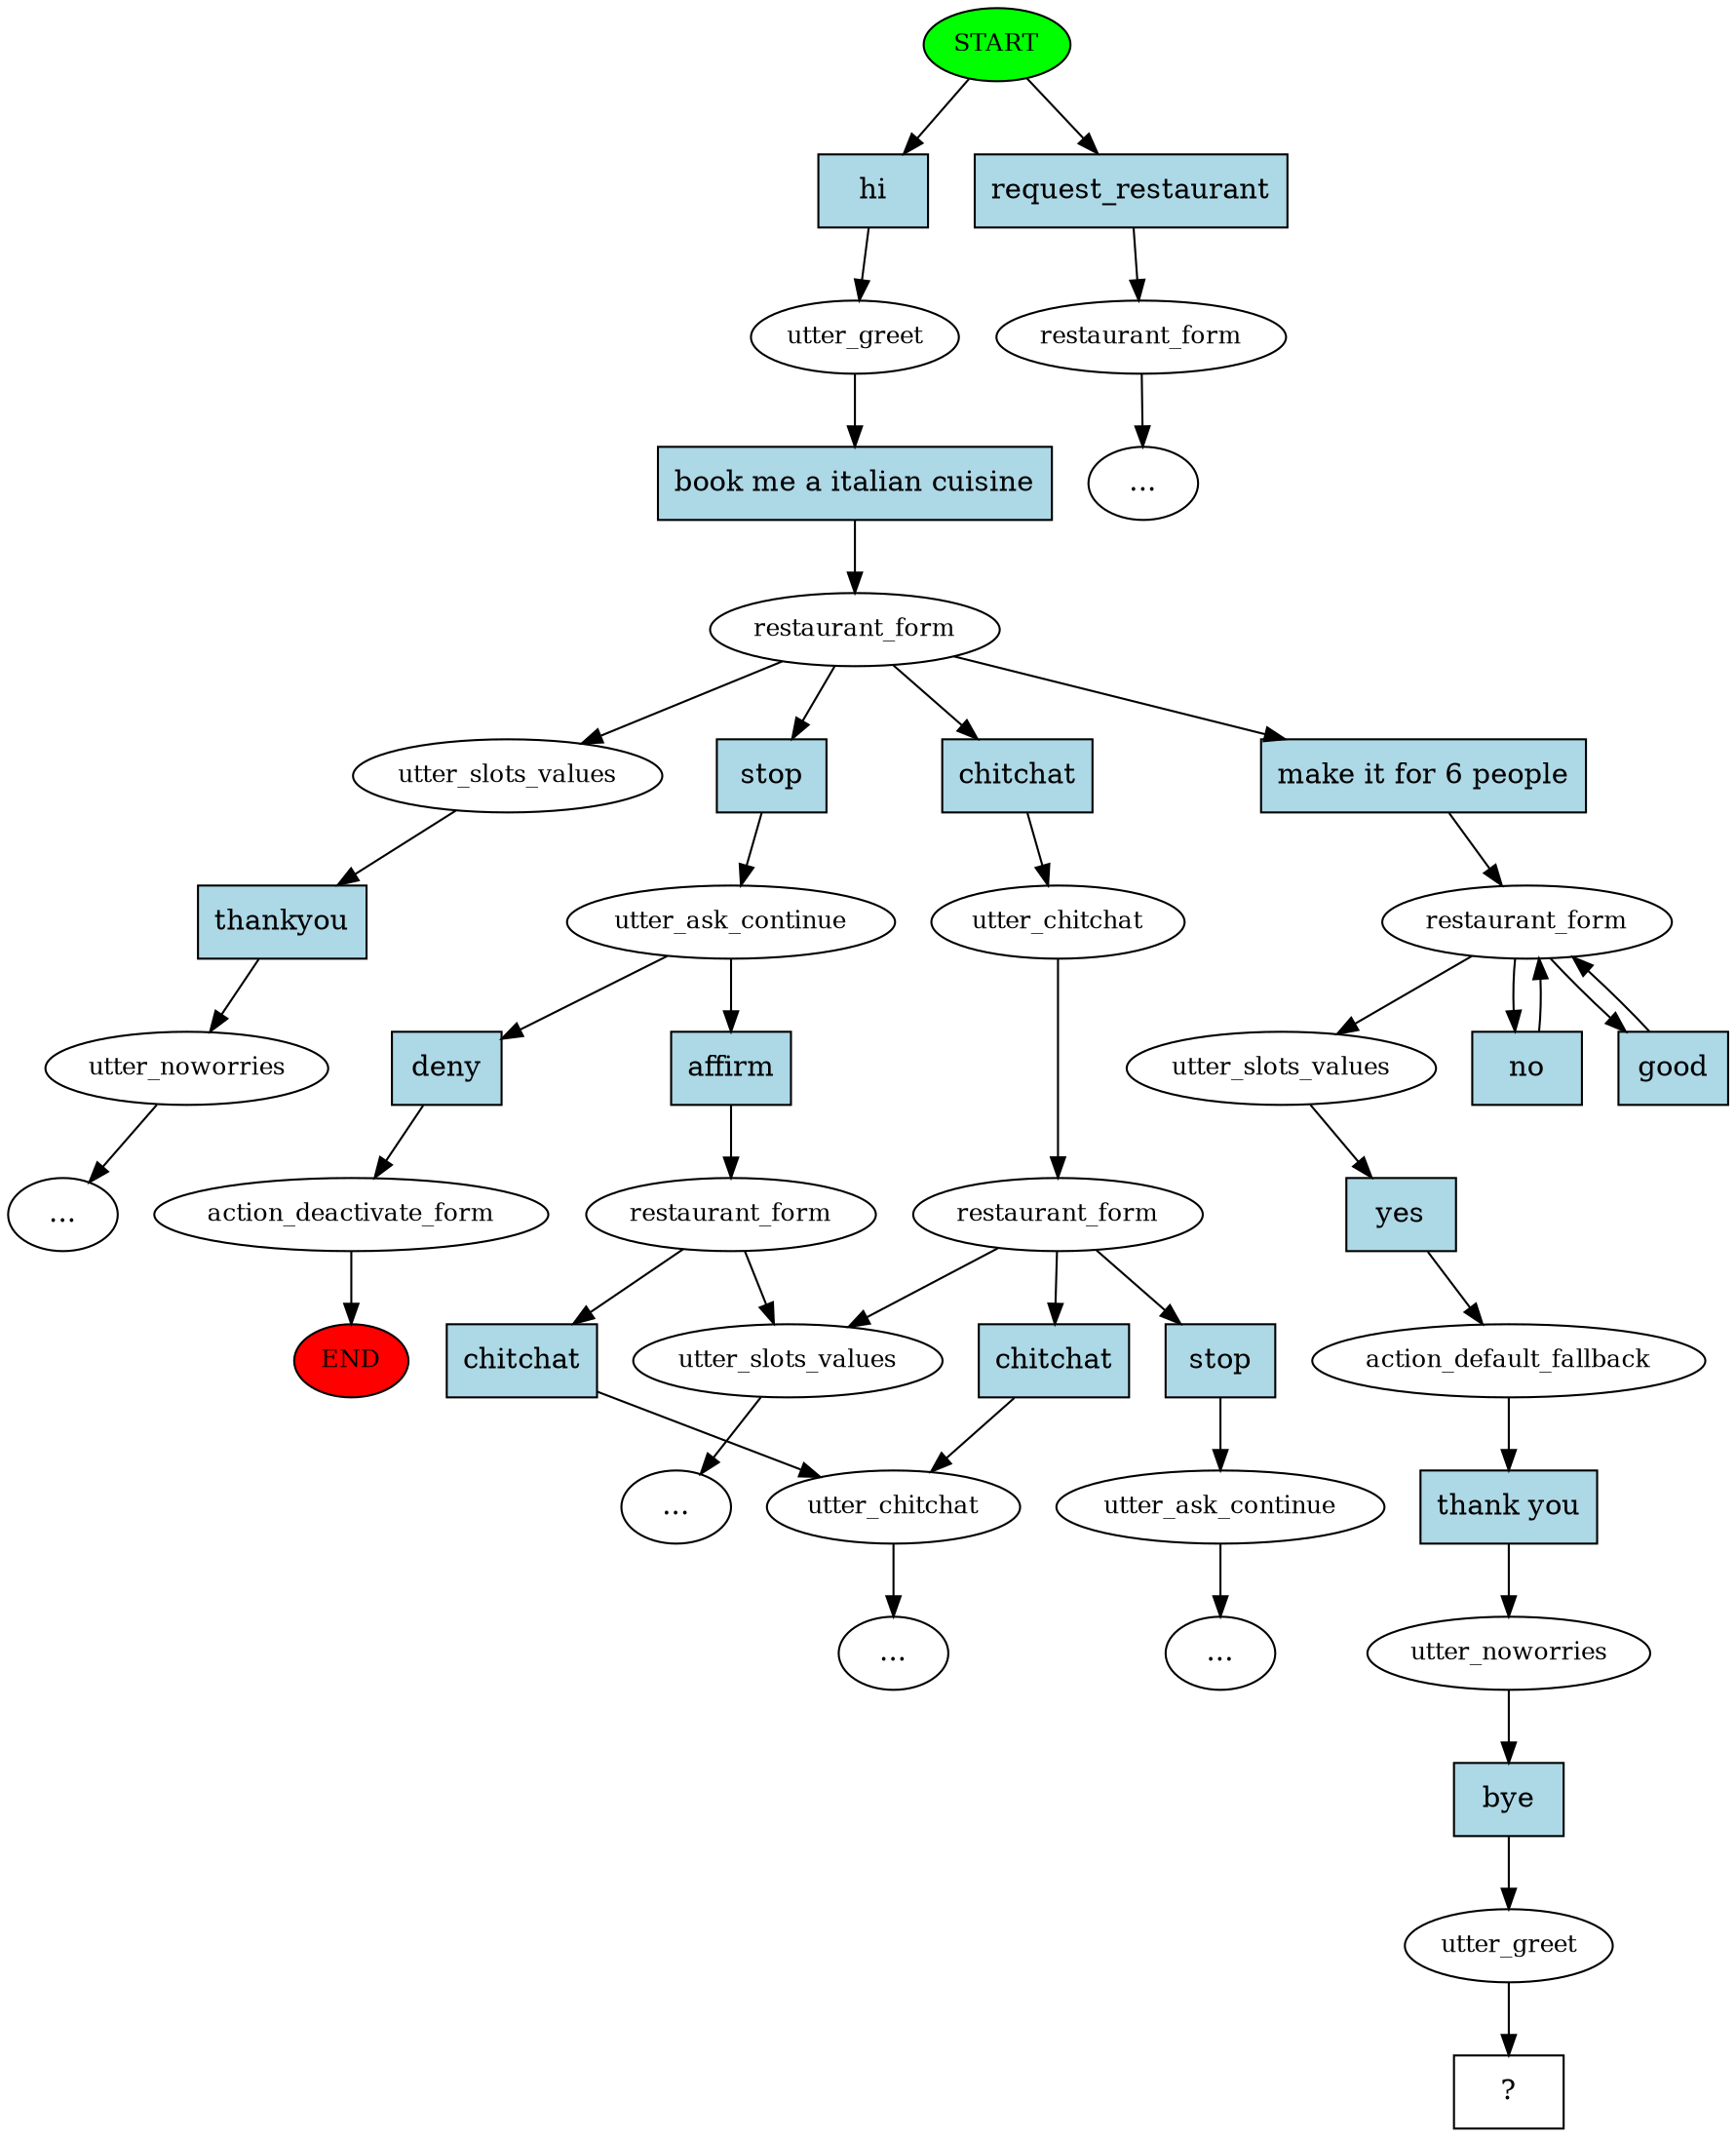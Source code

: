 digraph  {
0 [class="start active", fillcolor=green, fontsize=12, label=START, style=filled];
"-1" [class=end, fillcolor=red, fontsize=12, label=END, style=filled];
1 [class=active, fontsize=12, label=utter_greet];
2 [class=active, fontsize=12, label=restaurant_form];
3 [class="", fontsize=12, label=utter_slots_values];
4 [class="", fontsize=12, label=utter_noworries];
"-3" [class=ellipsis, label="..."];
7 [class="", fontsize=12, label=utter_chitchat];
8 [class="", fontsize=12, label=restaurant_form];
9 [class="", fontsize=12, label=utter_slots_values];
14 [class="", fontsize=12, label=utter_chitchat];
17 [class="", fontsize=12, label=utter_ask_continue];
18 [class="", fontsize=12, label=restaurant_form];
"-6" [class=ellipsis, label="..."];
23 [class="", fontsize=12, label=action_deactivate_form];
24 [class="", fontsize=12, label=restaurant_form];
"-7" [class=ellipsis, label="..."];
34 [class="", fontsize=12, label=utter_ask_continue];
"-10" [class=ellipsis, label="..."];
"-11" [class=ellipsis, label="..."];
47 [class=active, fontsize=12, label=restaurant_form];
51 [class=active, fontsize=12, label=utter_slots_values];
52 [class=active, fontsize=12, label=action_default_fallback];
53 [class=active, fontsize=12, label=utter_noworries];
54 [class=active, fontsize=12, label=utter_greet];
55 [class="intent dashed active", label="  ?  ", shape=rect];
56 [class="intent active", fillcolor=lightblue, label=hi, shape=rect, style=filled];
57 [class=intent, fillcolor=lightblue, label=request_restaurant, shape=rect, style=filled];
58 [class="intent active", fillcolor=lightblue, label="book me a italian cuisine", shape=rect, style=filled];
59 [class=intent, fillcolor=lightblue, label=chitchat, shape=rect, style=filled];
60 [class=intent, fillcolor=lightblue, label=stop, shape=rect, style=filled];
61 [class="intent active", fillcolor=lightblue, label="make it for 6 people", shape=rect, style=filled];
62 [class=intent, fillcolor=lightblue, label=thankyou, shape=rect, style=filled];
63 [class=intent, fillcolor=lightblue, label=chitchat, shape=rect, style=filled];
64 [class=intent, fillcolor=lightblue, label=stop, shape=rect, style=filled];
65 [class=intent, fillcolor=lightblue, label=affirm, shape=rect, style=filled];
66 [class=intent, fillcolor=lightblue, label=deny, shape=rect, style=filled];
67 [class=intent, fillcolor=lightblue, label=chitchat, shape=rect, style=filled];
68 [class="intent active", fillcolor=lightblue, label=no, shape=rect, style=filled];
69 [class="intent active", fillcolor=lightblue, label=good, shape=rect, style=filled];
70 [class="intent active", fillcolor=lightblue, label=yes, shape=rect, style=filled];
71 [class="intent active", fillcolor=lightblue, label="thank you", shape=rect, style=filled];
72 [class="intent active", fillcolor=lightblue, label=bye, shape=rect, style=filled];
0 -> 56  [class=active, key=0];
0 -> 57  [class="", key=0];
1 -> 58  [class=active, key=0];
2 -> 3  [class="", key=NONE, label=""];
2 -> 59  [class="", key=0];
2 -> 60  [class="", key=0];
2 -> 61  [class=active, key=0];
3 -> 62  [class="", key=0];
4 -> "-3"  [class="", key=NONE, label=""];
7 -> 8  [class="", key=NONE, label=""];
8 -> 9  [class="", key=NONE, label=""];
8 -> 63  [class="", key=0];
8 -> 64  [class="", key=0];
9 -> "-6"  [class="", key=NONE, label=""];
14 -> "-11"  [class="", key=NONE, label=""];
17 -> 65  [class="", key=0];
17 -> 66  [class="", key=0];
18 -> 9  [class="", key=NONE, label=""];
18 -> 67  [class="", key=0];
23 -> "-1"  [class="", key=NONE, label=""];
24 -> "-7"  [class="", key=NONE, label=""];
34 -> "-10"  [class="", key=NONE, label=""];
47 -> 51  [class=active, key=NONE, label=""];
47 -> 68  [class=active, key=0];
47 -> 69  [class=active, key=0];
51 -> 70  [class=active, key=0];
52 -> 71  [class=active, key=0];
53 -> 72  [class=active, key=0];
54 -> 55  [class=active, key=NONE, label=""];
56 -> 1  [class=active, key=0];
57 -> 24  [class="", key=0];
58 -> 2  [class=active, key=0];
59 -> 7  [class="", key=0];
60 -> 17  [class="", key=0];
61 -> 47  [class=active, key=0];
62 -> 4  [class="", key=0];
63 -> 14  [class="", key=0];
64 -> 34  [class="", key=0];
65 -> 18  [class="", key=0];
66 -> 23  [class="", key=0];
67 -> 14  [class="", key=0];
68 -> 47  [class=active, key=0];
69 -> 47  [class=active, key=0];
70 -> 52  [class=active, key=0];
71 -> 53  [class=active, key=0];
72 -> 54  [class=active, key=0];
}
